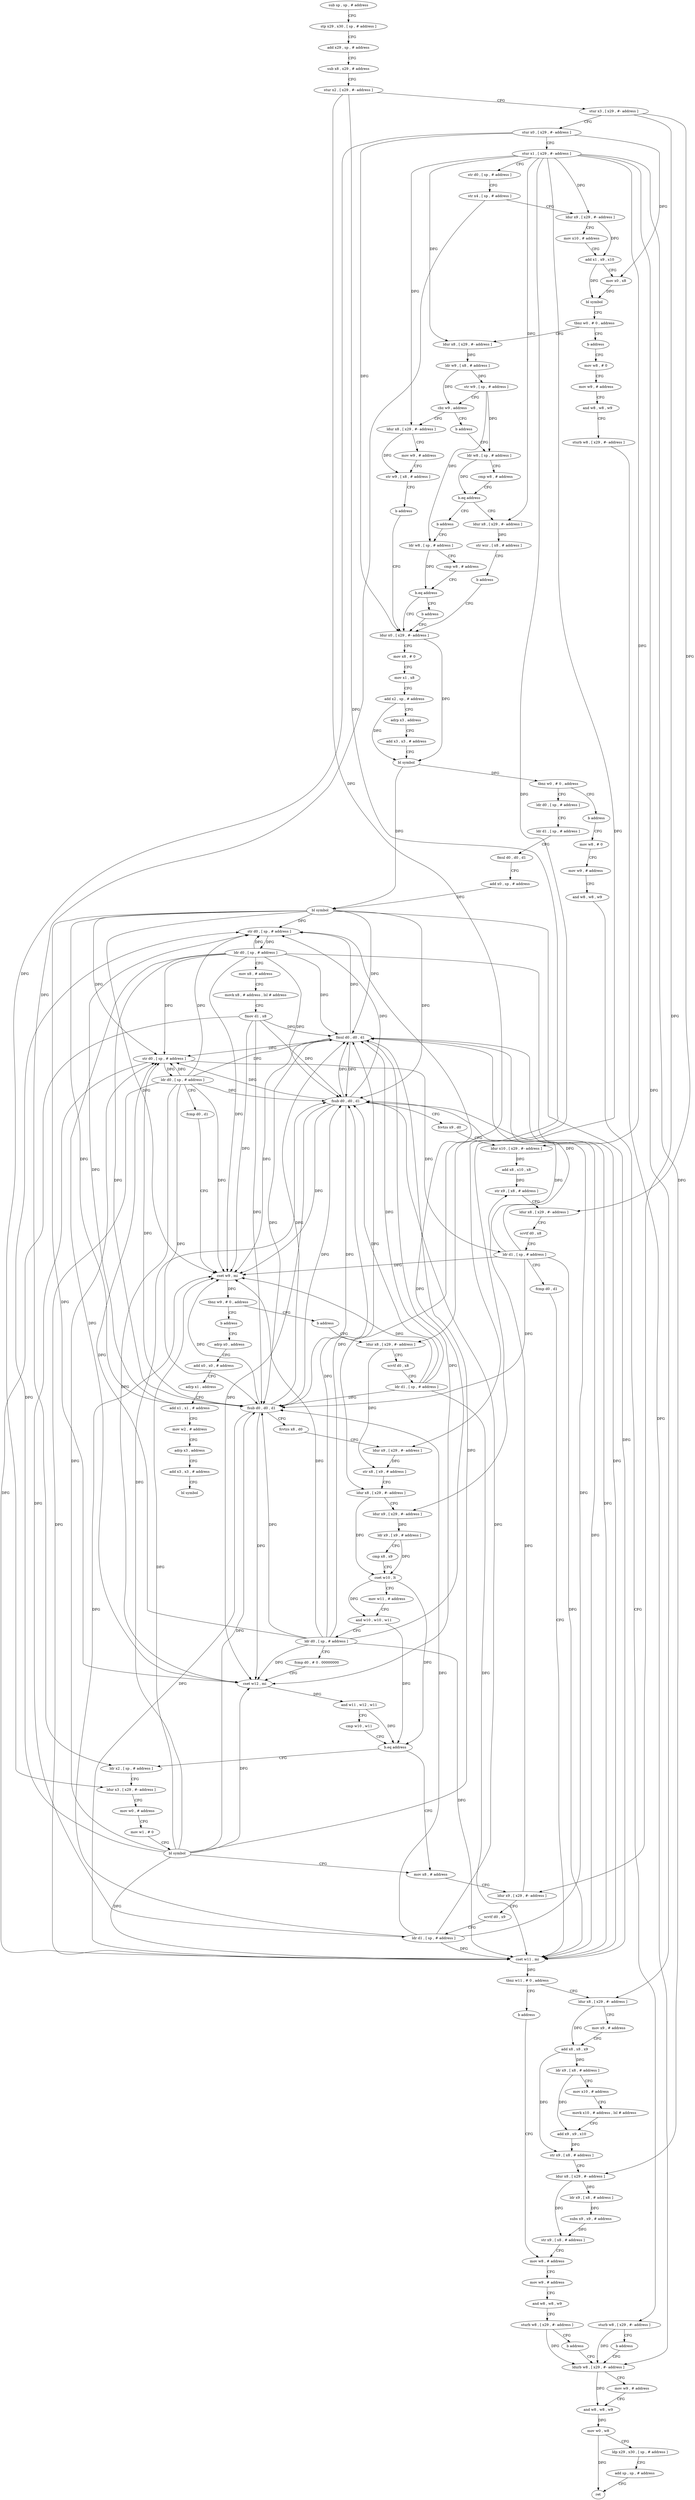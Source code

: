 digraph "func" {
"4284272" [label = "sub sp , sp , # address" ]
"4284276" [label = "stp x29 , x30 , [ sp , # address ]" ]
"4284280" [label = "add x29 , sp , # address" ]
"4284284" [label = "sub x8 , x29 , # address" ]
"4284288" [label = "stur x2 , [ x29 , #- address ]" ]
"4284292" [label = "stur x3 , [ x29 , #- address ]" ]
"4284296" [label = "stur x0 , [ x29 , #- address ]" ]
"4284300" [label = "stur x1 , [ x29 , #- address ]" ]
"4284304" [label = "str d0 , [ sp , # address ]" ]
"4284308" [label = "str x4 , [ sp , # address ]" ]
"4284312" [label = "ldur x9 , [ x29 , #- address ]" ]
"4284316" [label = "mov x10 , # address" ]
"4284320" [label = "add x1 , x9 , x10" ]
"4284324" [label = "mov x0 , x8" ]
"4284328" [label = "bl symbol" ]
"4284332" [label = "tbnz w0 , # 0 , address" ]
"4284340" [label = "ldur x8 , [ x29 , #- address ]" ]
"4284336" [label = "b address" ]
"4284344" [label = "ldr w9 , [ x8 , # address ]" ]
"4284348" [label = "str w9 , [ sp , # address ]" ]
"4284352" [label = "cbz w9 , address" ]
"4284404" [label = "ldur x8 , [ x29 , #- address ]" ]
"4284356" [label = "b address" ]
"4284812" [label = "mov w8 , # 0" ]
"4284408" [label = "mov w9 , # address" ]
"4284412" [label = "str w9 , [ x8 , # address ]" ]
"4284416" [label = "b address" ]
"4284420" [label = "ldur x0 , [ x29 , #- address ]" ]
"4284360" [label = "ldr w8 , [ sp , # address ]" ]
"4284816" [label = "mov w9 , # address" ]
"4284820" [label = "and w8 , w8 , w9" ]
"4284824" [label = "sturb w8 , [ x29 , #- address ]" ]
"4284828" [label = "ldurb w8 , [ x29 , #- address ]" ]
"4284424" [label = "mov x8 , # 0" ]
"4284428" [label = "mov x1 , x8" ]
"4284432" [label = "add x2 , sp , # address" ]
"4284436" [label = "adrp x3 , address" ]
"4284440" [label = "add x3 , x3 , # address" ]
"4284444" [label = "bl symbol" ]
"4284448" [label = "tbnz w0 , # 0 , address" ]
"4284456" [label = "ldr d0 , [ sp , # address ]" ]
"4284452" [label = "b address" ]
"4284364" [label = "cmp w8 , # address" ]
"4284368" [label = "b.eq address" ]
"4284392" [label = "ldur x8 , [ x29 , #- address ]" ]
"4284372" [label = "b address" ]
"4284460" [label = "ldr d1 , [ sp , # address ]" ]
"4284464" [label = "fmul d0 , d0 , d1" ]
"4284468" [label = "add x0 , sp , # address" ]
"4284472" [label = "bl symbol" ]
"4284476" [label = "str d0 , [ sp , # address ]" ]
"4284480" [label = "ldr d0 , [ sp , # address ]" ]
"4284484" [label = "mov x8 , # address" ]
"4284488" [label = "movk x8 , # address , lsl # address" ]
"4284492" [label = "fmov d1 , x8" ]
"4284496" [label = "fmul d0 , d0 , d1" ]
"4284500" [label = "str d0 , [ sp , # address ]" ]
"4284504" [label = "ldr d0 , [ sp , # address ]" ]
"4284508" [label = "fcmp d0 , d1" ]
"4284512" [label = "cset w9 , mi" ]
"4284516" [label = "tbnz w9 , # 0 , address" ]
"4284524" [label = "b address" ]
"4284520" [label = "b address" ]
"4284792" [label = "mov w8 , # 0" ]
"4284396" [label = "str wzr , [ x8 , # address ]" ]
"4284400" [label = "b address" ]
"4284376" [label = "ldr w8 , [ sp , # address ]" ]
"4284560" [label = "ldur x8 , [ x29 , #- address ]" ]
"4284528" [label = "adrp x0 , address" ]
"4284796" [label = "mov w9 , # address" ]
"4284800" [label = "and w8 , w8 , w9" ]
"4284804" [label = "sturb w8 , [ x29 , #- address ]" ]
"4284808" [label = "b address" ]
"4284380" [label = "cmp w8 , # address" ]
"4284384" [label = "b.eq address" ]
"4284388" [label = "b address" ]
"4284564" [label = "scvtf d0 , x8" ]
"4284568" [label = "ldr d1 , [ sp , # address ]" ]
"4284572" [label = "fsub d0 , d0 , d1" ]
"4284576" [label = "fcvtzs x8 , d0" ]
"4284580" [label = "ldur x9 , [ x29 , #- address ]" ]
"4284584" [label = "str x8 , [ x9 , # address ]" ]
"4284588" [label = "ldur x8 , [ x29 , #- address ]" ]
"4284592" [label = "ldur x9 , [ x29 , #- address ]" ]
"4284596" [label = "ldr x9 , [ x9 , # address ]" ]
"4284600" [label = "cmp x8 , x9" ]
"4284604" [label = "cset w10 , lt" ]
"4284608" [label = "mov w11 , # address" ]
"4284612" [label = "and w10 , w10 , w11" ]
"4284616" [label = "ldr d0 , [ sp , # address ]" ]
"4284620" [label = "fcmp d0 , # 0 . 00000000" ]
"4284624" [label = "cset w12 , mi" ]
"4284628" [label = "and w11 , w12 , w11" ]
"4284632" [label = "cmp w10 , w11" ]
"4284636" [label = "b.eq address" ]
"4284660" [label = "mov x8 , # address" ]
"4284640" [label = "ldr x2 , [ sp , # address ]" ]
"4284532" [label = "add x0 , x0 , # address" ]
"4284536" [label = "adrp x1 , address" ]
"4284540" [label = "add x1 , x1 , # address" ]
"4284544" [label = "mov w2 , # address" ]
"4284548" [label = "adrp x3 , address" ]
"4284552" [label = "add x3 , x3 , # address" ]
"4284556" [label = "bl symbol" ]
"4284832" [label = "mov w9 , # address" ]
"4284836" [label = "and w8 , w8 , w9" ]
"4284840" [label = "mov w0 , w8" ]
"4284844" [label = "ldp x29 , x30 , [ sp , # address ]" ]
"4284848" [label = "add sp , sp , # address" ]
"4284852" [label = "ret" ]
"4284664" [label = "ldur x9 , [ x29 , #- address ]" ]
"4284668" [label = "scvtf d0 , x9" ]
"4284672" [label = "ldr d1 , [ sp , # address ]" ]
"4284676" [label = "fsub d0 , d0 , d1" ]
"4284680" [label = "fcvtzs x9 , d0" ]
"4284684" [label = "ldur x10 , [ x29 , #- address ]" ]
"4284688" [label = "add x8 , x10 , x8" ]
"4284692" [label = "str x9 , [ x8 , # address ]" ]
"4284696" [label = "ldur x8 , [ x29 , #- address ]" ]
"4284700" [label = "scvtf d0 , x8" ]
"4284704" [label = "ldr d1 , [ sp , # address ]" ]
"4284708" [label = "fcmp d0 , d1" ]
"4284712" [label = "cset w11 , mi" ]
"4284716" [label = "tbnz w11 , # 0 , address" ]
"4284724" [label = "ldur x8 , [ x29 , #- address ]" ]
"4284720" [label = "b address" ]
"4284644" [label = "ldur x3 , [ x29 , #- address ]" ]
"4284648" [label = "mov w0 , # address" ]
"4284652" [label = "mov w1 , # 0" ]
"4284656" [label = "bl symbol" ]
"4284728" [label = "mov x9 , # address" ]
"4284732" [label = "add x8 , x8 , x9" ]
"4284736" [label = "ldr x9 , [ x8 , # address ]" ]
"4284740" [label = "mov x10 , # address" ]
"4284744" [label = "movk x10 , # address , lsl # address" ]
"4284748" [label = "add x9 , x9 , x10" ]
"4284752" [label = "str x9 , [ x8 , # address ]" ]
"4284756" [label = "ldur x8 , [ x29 , #- address ]" ]
"4284760" [label = "ldr x9 , [ x8 , # address ]" ]
"4284764" [label = "subs x9 , x9 , # address" ]
"4284768" [label = "str x9 , [ x8 , # address ]" ]
"4284772" [label = "mov w8 , # address" ]
"4284776" [label = "mov w9 , # address" ]
"4284780" [label = "and w8 , w8 , w9" ]
"4284784" [label = "sturb w8 , [ x29 , #- address ]" ]
"4284788" [label = "b address" ]
"4284272" -> "4284276" [ label = "CFG" ]
"4284276" -> "4284280" [ label = "CFG" ]
"4284280" -> "4284284" [ label = "CFG" ]
"4284284" -> "4284288" [ label = "CFG" ]
"4284288" -> "4284292" [ label = "CFG" ]
"4284288" -> "4284560" [ label = "DFG" ]
"4284288" -> "4284588" [ label = "DFG" ]
"4284292" -> "4284296" [ label = "CFG" ]
"4284292" -> "4284664" [ label = "DFG" ]
"4284292" -> "4284696" [ label = "DFG" ]
"4284296" -> "4284300" [ label = "CFG" ]
"4284296" -> "4284420" [ label = "DFG" ]
"4284296" -> "4284644" [ label = "DFG" ]
"4284296" -> "4284324" [ label = "DFG" ]
"4284300" -> "4284304" [ label = "CFG" ]
"4284300" -> "4284312" [ label = "DFG" ]
"4284300" -> "4284340" [ label = "DFG" ]
"4284300" -> "4284404" [ label = "DFG" ]
"4284300" -> "4284392" [ label = "DFG" ]
"4284300" -> "4284580" [ label = "DFG" ]
"4284300" -> "4284592" [ label = "DFG" ]
"4284300" -> "4284684" [ label = "DFG" ]
"4284300" -> "4284724" [ label = "DFG" ]
"4284300" -> "4284756" [ label = "DFG" ]
"4284304" -> "4284308" [ label = "CFG" ]
"4284308" -> "4284312" [ label = "CFG" ]
"4284308" -> "4284640" [ label = "DFG" ]
"4284312" -> "4284316" [ label = "CFG" ]
"4284312" -> "4284320" [ label = "DFG" ]
"4284316" -> "4284320" [ label = "CFG" ]
"4284320" -> "4284324" [ label = "CFG" ]
"4284320" -> "4284328" [ label = "DFG" ]
"4284324" -> "4284328" [ label = "DFG" ]
"4284328" -> "4284332" [ label = "CFG" ]
"4284332" -> "4284340" [ label = "CFG" ]
"4284332" -> "4284336" [ label = "CFG" ]
"4284340" -> "4284344" [ label = "DFG" ]
"4284336" -> "4284812" [ label = "CFG" ]
"4284344" -> "4284348" [ label = "DFG" ]
"4284344" -> "4284352" [ label = "DFG" ]
"4284348" -> "4284352" [ label = "CFG" ]
"4284348" -> "4284360" [ label = "DFG" ]
"4284348" -> "4284376" [ label = "DFG" ]
"4284352" -> "4284404" [ label = "CFG" ]
"4284352" -> "4284356" [ label = "CFG" ]
"4284404" -> "4284408" [ label = "CFG" ]
"4284404" -> "4284412" [ label = "DFG" ]
"4284356" -> "4284360" [ label = "CFG" ]
"4284812" -> "4284816" [ label = "CFG" ]
"4284408" -> "4284412" [ label = "CFG" ]
"4284412" -> "4284416" [ label = "CFG" ]
"4284416" -> "4284420" [ label = "CFG" ]
"4284420" -> "4284424" [ label = "CFG" ]
"4284420" -> "4284444" [ label = "DFG" ]
"4284360" -> "4284364" [ label = "CFG" ]
"4284360" -> "4284368" [ label = "DFG" ]
"4284816" -> "4284820" [ label = "CFG" ]
"4284820" -> "4284824" [ label = "CFG" ]
"4284824" -> "4284828" [ label = "DFG" ]
"4284828" -> "4284832" [ label = "CFG" ]
"4284828" -> "4284836" [ label = "DFG" ]
"4284424" -> "4284428" [ label = "CFG" ]
"4284428" -> "4284432" [ label = "CFG" ]
"4284432" -> "4284436" [ label = "CFG" ]
"4284432" -> "4284444" [ label = "DFG" ]
"4284436" -> "4284440" [ label = "CFG" ]
"4284440" -> "4284444" [ label = "CFG" ]
"4284444" -> "4284448" [ label = "DFG" ]
"4284444" -> "4284472" [ label = "DFG" ]
"4284448" -> "4284456" [ label = "CFG" ]
"4284448" -> "4284452" [ label = "CFG" ]
"4284456" -> "4284460" [ label = "CFG" ]
"4284452" -> "4284792" [ label = "CFG" ]
"4284364" -> "4284368" [ label = "CFG" ]
"4284368" -> "4284392" [ label = "CFG" ]
"4284368" -> "4284372" [ label = "CFG" ]
"4284392" -> "4284396" [ label = "DFG" ]
"4284372" -> "4284376" [ label = "CFG" ]
"4284460" -> "4284464" [ label = "CFG" ]
"4284464" -> "4284468" [ label = "CFG" ]
"4284468" -> "4284472" [ label = "DFG" ]
"4284472" -> "4284476" [ label = "DFG" ]
"4284472" -> "4284496" [ label = "DFG" ]
"4284472" -> "4284500" [ label = "DFG" ]
"4284472" -> "4284512" [ label = "DFG" ]
"4284472" -> "4284572" [ label = "DFG" ]
"4284472" -> "4284624" [ label = "DFG" ]
"4284472" -> "4284676" [ label = "DFG" ]
"4284472" -> "4284712" [ label = "DFG" ]
"4284476" -> "4284480" [ label = "DFG" ]
"4284480" -> "4284484" [ label = "CFG" ]
"4284480" -> "4284476" [ label = "DFG" ]
"4284480" -> "4284496" [ label = "DFG" ]
"4284480" -> "4284500" [ label = "DFG" ]
"4284480" -> "4284512" [ label = "DFG" ]
"4284480" -> "4284572" [ label = "DFG" ]
"4284480" -> "4284624" [ label = "DFG" ]
"4284480" -> "4284676" [ label = "DFG" ]
"4284480" -> "4284712" [ label = "DFG" ]
"4284484" -> "4284488" [ label = "CFG" ]
"4284488" -> "4284492" [ label = "CFG" ]
"4284492" -> "4284496" [ label = "DFG" ]
"4284492" -> "4284512" [ label = "DFG" ]
"4284492" -> "4284572" [ label = "DFG" ]
"4284492" -> "4284676" [ label = "DFG" ]
"4284492" -> "4284712" [ label = "DFG" ]
"4284496" -> "4284500" [ label = "DFG" ]
"4284496" -> "4284476" [ label = "DFG" ]
"4284496" -> "4284512" [ label = "DFG" ]
"4284496" -> "4284572" [ label = "DFG" ]
"4284496" -> "4284624" [ label = "DFG" ]
"4284496" -> "4284676" [ label = "DFG" ]
"4284496" -> "4284712" [ label = "DFG" ]
"4284500" -> "4284504" [ label = "DFG" ]
"4284500" -> "4284672" [ label = "DFG" ]
"4284500" -> "4284704" [ label = "DFG" ]
"4284504" -> "4284508" [ label = "CFG" ]
"4284504" -> "4284476" [ label = "DFG" ]
"4284504" -> "4284500" [ label = "DFG" ]
"4284504" -> "4284496" [ label = "DFG" ]
"4284504" -> "4284512" [ label = "DFG" ]
"4284504" -> "4284572" [ label = "DFG" ]
"4284504" -> "4284624" [ label = "DFG" ]
"4284504" -> "4284676" [ label = "DFG" ]
"4284504" -> "4284712" [ label = "DFG" ]
"4284508" -> "4284512" [ label = "CFG" ]
"4284512" -> "4284516" [ label = "DFG" ]
"4284516" -> "4284524" [ label = "CFG" ]
"4284516" -> "4284520" [ label = "CFG" ]
"4284524" -> "4284560" [ label = "CFG" ]
"4284520" -> "4284528" [ label = "CFG" ]
"4284792" -> "4284796" [ label = "CFG" ]
"4284396" -> "4284400" [ label = "CFG" ]
"4284400" -> "4284420" [ label = "CFG" ]
"4284376" -> "4284380" [ label = "CFG" ]
"4284376" -> "4284384" [ label = "DFG" ]
"4284560" -> "4284564" [ label = "CFG" ]
"4284560" -> "4284584" [ label = "DFG" ]
"4284528" -> "4284532" [ label = "CFG" ]
"4284796" -> "4284800" [ label = "CFG" ]
"4284800" -> "4284804" [ label = "CFG" ]
"4284804" -> "4284808" [ label = "CFG" ]
"4284804" -> "4284828" [ label = "DFG" ]
"4284808" -> "4284828" [ label = "CFG" ]
"4284380" -> "4284384" [ label = "CFG" ]
"4284384" -> "4284420" [ label = "CFG" ]
"4284384" -> "4284388" [ label = "CFG" ]
"4284388" -> "4284420" [ label = "CFG" ]
"4284564" -> "4284568" [ label = "CFG" ]
"4284568" -> "4284572" [ label = "DFG" ]
"4284568" -> "4284496" [ label = "DFG" ]
"4284568" -> "4284512" [ label = "DFG" ]
"4284568" -> "4284676" [ label = "DFG" ]
"4284568" -> "4284712" [ label = "DFG" ]
"4284572" -> "4284576" [ label = "CFG" ]
"4284572" -> "4284476" [ label = "DFG" ]
"4284572" -> "4284500" [ label = "DFG" ]
"4284572" -> "4284496" [ label = "DFG" ]
"4284572" -> "4284512" [ label = "DFG" ]
"4284572" -> "4284624" [ label = "DFG" ]
"4284572" -> "4284676" [ label = "DFG" ]
"4284572" -> "4284712" [ label = "DFG" ]
"4284576" -> "4284580" [ label = "CFG" ]
"4284580" -> "4284584" [ label = "DFG" ]
"4284584" -> "4284588" [ label = "CFG" ]
"4284588" -> "4284592" [ label = "CFG" ]
"4284588" -> "4284604" [ label = "DFG" ]
"4284592" -> "4284596" [ label = "DFG" ]
"4284596" -> "4284600" [ label = "CFG" ]
"4284596" -> "4284604" [ label = "DFG" ]
"4284600" -> "4284604" [ label = "CFG" ]
"4284604" -> "4284608" [ label = "CFG" ]
"4284604" -> "4284612" [ label = "DFG" ]
"4284604" -> "4284636" [ label = "DFG" ]
"4284608" -> "4284612" [ label = "CFG" ]
"4284612" -> "4284616" [ label = "CFG" ]
"4284612" -> "4284636" [ label = "DFG" ]
"4284616" -> "4284620" [ label = "CFG" ]
"4284616" -> "4284476" [ label = "DFG" ]
"4284616" -> "4284500" [ label = "DFG" ]
"4284616" -> "4284496" [ label = "DFG" ]
"4284616" -> "4284512" [ label = "DFG" ]
"4284616" -> "4284572" [ label = "DFG" ]
"4284616" -> "4284624" [ label = "DFG" ]
"4284616" -> "4284676" [ label = "DFG" ]
"4284616" -> "4284712" [ label = "DFG" ]
"4284620" -> "4284624" [ label = "CFG" ]
"4284624" -> "4284628" [ label = "DFG" ]
"4284628" -> "4284632" [ label = "CFG" ]
"4284628" -> "4284636" [ label = "DFG" ]
"4284632" -> "4284636" [ label = "CFG" ]
"4284636" -> "4284660" [ label = "CFG" ]
"4284636" -> "4284640" [ label = "CFG" ]
"4284660" -> "4284664" [ label = "CFG" ]
"4284640" -> "4284644" [ label = "CFG" ]
"4284532" -> "4284536" [ label = "CFG" ]
"4284536" -> "4284540" [ label = "CFG" ]
"4284540" -> "4284544" [ label = "CFG" ]
"4284544" -> "4284548" [ label = "CFG" ]
"4284548" -> "4284552" [ label = "CFG" ]
"4284552" -> "4284556" [ label = "CFG" ]
"4284832" -> "4284836" [ label = "CFG" ]
"4284836" -> "4284840" [ label = "DFG" ]
"4284840" -> "4284844" [ label = "CFG" ]
"4284840" -> "4284852" [ label = "DFG" ]
"4284844" -> "4284848" [ label = "CFG" ]
"4284848" -> "4284852" [ label = "CFG" ]
"4284664" -> "4284668" [ label = "CFG" ]
"4284664" -> "4284692" [ label = "DFG" ]
"4284668" -> "4284672" [ label = "CFG" ]
"4284672" -> "4284676" [ label = "DFG" ]
"4284672" -> "4284496" [ label = "DFG" ]
"4284672" -> "4284512" [ label = "DFG" ]
"4284672" -> "4284572" [ label = "DFG" ]
"4284672" -> "4284712" [ label = "DFG" ]
"4284676" -> "4284680" [ label = "CFG" ]
"4284676" -> "4284476" [ label = "DFG" ]
"4284676" -> "4284500" [ label = "DFG" ]
"4284676" -> "4284624" [ label = "DFG" ]
"4284676" -> "4284496" [ label = "DFG" ]
"4284676" -> "4284512" [ label = "DFG" ]
"4284676" -> "4284572" [ label = "DFG" ]
"4284676" -> "4284712" [ label = "DFG" ]
"4284680" -> "4284684" [ label = "CFG" ]
"4284684" -> "4284688" [ label = "DFG" ]
"4284688" -> "4284692" [ label = "DFG" ]
"4284692" -> "4284696" [ label = "CFG" ]
"4284696" -> "4284700" [ label = "CFG" ]
"4284700" -> "4284704" [ label = "CFG" ]
"4284704" -> "4284708" [ label = "CFG" ]
"4284704" -> "4284496" [ label = "DFG" ]
"4284704" -> "4284512" [ label = "DFG" ]
"4284704" -> "4284572" [ label = "DFG" ]
"4284704" -> "4284676" [ label = "DFG" ]
"4284704" -> "4284712" [ label = "DFG" ]
"4284708" -> "4284712" [ label = "CFG" ]
"4284712" -> "4284716" [ label = "DFG" ]
"4284716" -> "4284724" [ label = "CFG" ]
"4284716" -> "4284720" [ label = "CFG" ]
"4284724" -> "4284728" [ label = "CFG" ]
"4284724" -> "4284732" [ label = "DFG" ]
"4284720" -> "4284772" [ label = "CFG" ]
"4284644" -> "4284648" [ label = "CFG" ]
"4284648" -> "4284652" [ label = "CFG" ]
"4284652" -> "4284656" [ label = "CFG" ]
"4284656" -> "4284660" [ label = "CFG" ]
"4284656" -> "4284476" [ label = "DFG" ]
"4284656" -> "4284496" [ label = "DFG" ]
"4284656" -> "4284500" [ label = "DFG" ]
"4284656" -> "4284512" [ label = "DFG" ]
"4284656" -> "4284572" [ label = "DFG" ]
"4284656" -> "4284624" [ label = "DFG" ]
"4284656" -> "4284676" [ label = "DFG" ]
"4284656" -> "4284712" [ label = "DFG" ]
"4284728" -> "4284732" [ label = "CFG" ]
"4284732" -> "4284736" [ label = "DFG" ]
"4284732" -> "4284752" [ label = "DFG" ]
"4284736" -> "4284740" [ label = "CFG" ]
"4284736" -> "4284748" [ label = "DFG" ]
"4284740" -> "4284744" [ label = "CFG" ]
"4284744" -> "4284748" [ label = "CFG" ]
"4284748" -> "4284752" [ label = "DFG" ]
"4284752" -> "4284756" [ label = "CFG" ]
"4284756" -> "4284760" [ label = "DFG" ]
"4284756" -> "4284768" [ label = "DFG" ]
"4284760" -> "4284764" [ label = "DFG" ]
"4284764" -> "4284768" [ label = "DFG" ]
"4284768" -> "4284772" [ label = "CFG" ]
"4284772" -> "4284776" [ label = "CFG" ]
"4284776" -> "4284780" [ label = "CFG" ]
"4284780" -> "4284784" [ label = "CFG" ]
"4284784" -> "4284788" [ label = "CFG" ]
"4284784" -> "4284828" [ label = "DFG" ]
"4284788" -> "4284828" [ label = "CFG" ]
}
